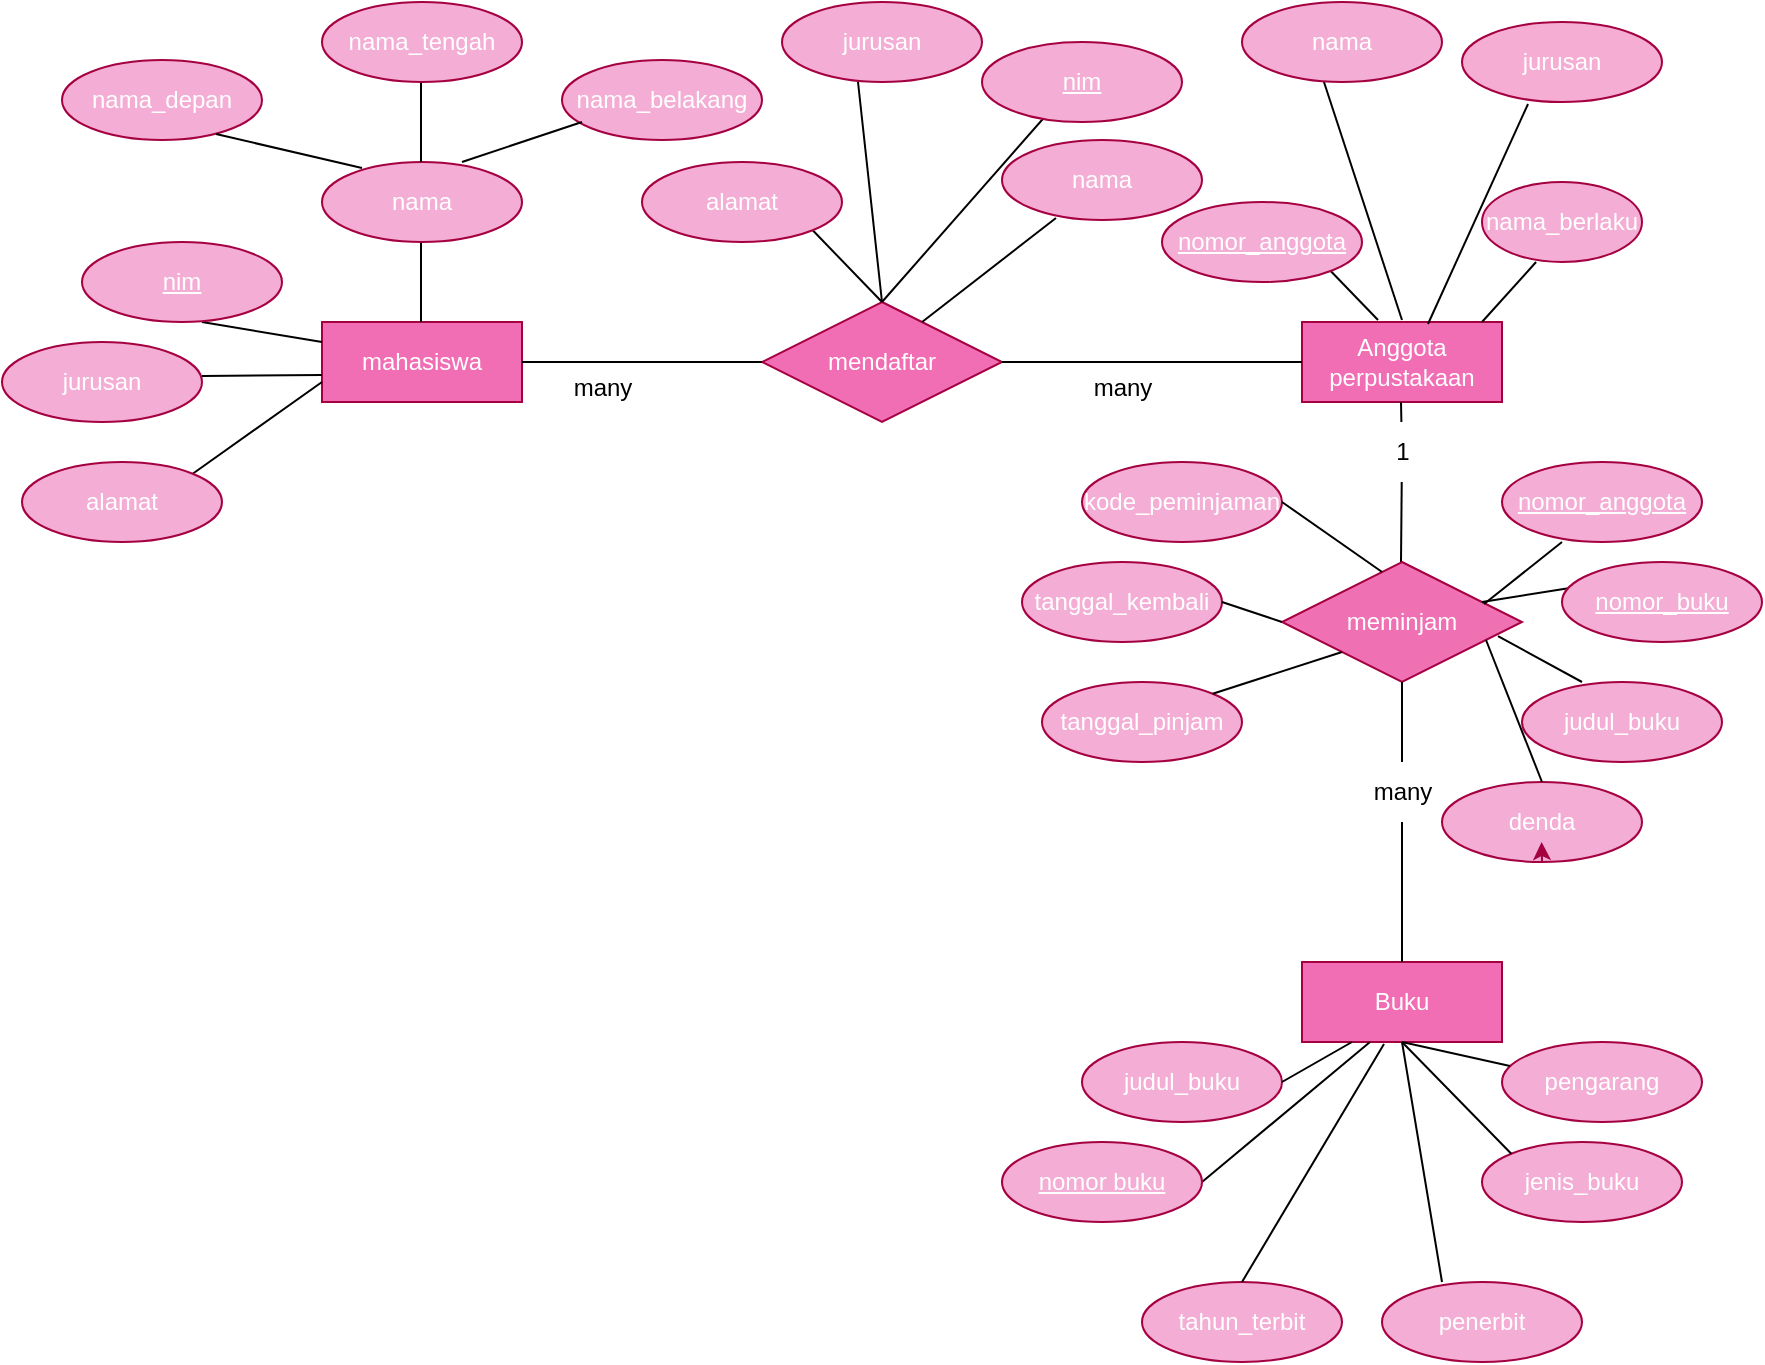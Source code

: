 <mxfile version="24.7.6">
  <diagram name="Page-1" id="p1IJMOlfGwN8YWRcEeqn">
    <mxGraphModel dx="1122" dy="696" grid="1" gridSize="10" guides="1" tooltips="1" connect="1" arrows="1" fold="1" page="1" pageScale="1" pageWidth="850" pageHeight="1100" math="0" shadow="0">
      <root>
        <mxCell id="0" />
        <mxCell id="1" parent="0" />
        <mxCell id="VzsBbT5BrA193cMsDHdI-1" value="mahasiswa" style="whiteSpace=wrap;html=1;align=center;fillColor=#f26eb4;fontColor=#ffffff;strokeColor=#A50040;" vertex="1" parent="1">
          <mxGeometry x="160" y="200" width="100" height="40" as="geometry" />
        </mxCell>
        <mxCell id="VzsBbT5BrA193cMsDHdI-3" value="Anggota perpustakaan" style="whiteSpace=wrap;html=1;align=center;fillColor=#f26eb4;strokeColor=#A50040;fontColor=#ffffff;" vertex="1" parent="1">
          <mxGeometry x="650" y="200" width="100" height="40" as="geometry" />
        </mxCell>
        <mxCell id="VzsBbT5BrA193cMsDHdI-6" value="mendaftar" style="shape=rhombus;perimeter=rhombusPerimeter;whiteSpace=wrap;html=1;align=center;fillColor=#f26eb4;fontColor=#ffffff;strokeColor=#A50040;" vertex="1" parent="1">
          <mxGeometry x="380" y="190" width="120" height="60" as="geometry" />
        </mxCell>
        <mxCell id="VzsBbT5BrA193cMsDHdI-10" value="" style="endArrow=none;html=1;rounded=0;exitX=1;exitY=0.5;exitDx=0;exitDy=0;entryX=0;entryY=0.5;entryDx=0;entryDy=0;" edge="1" parent="1" source="VzsBbT5BrA193cMsDHdI-6" target="VzsBbT5BrA193cMsDHdI-3">
          <mxGeometry relative="1" as="geometry">
            <mxPoint x="450" y="219.5" as="sourcePoint" />
            <mxPoint x="610" y="219.5" as="targetPoint" />
          </mxGeometry>
        </mxCell>
        <mxCell id="VzsBbT5BrA193cMsDHdI-11" value="" style="endArrow=none;html=1;rounded=0;exitX=1;exitY=0.5;exitDx=0;exitDy=0;entryX=0;entryY=0.5;entryDx=0;entryDy=0;" edge="1" parent="1" source="VzsBbT5BrA193cMsDHdI-1" target="VzsBbT5BrA193cMsDHdI-6">
          <mxGeometry relative="1" as="geometry">
            <mxPoint x="220" y="220" as="sourcePoint" />
            <mxPoint x="360" y="220" as="targetPoint" />
          </mxGeometry>
        </mxCell>
        <mxCell id="VzsBbT5BrA193cMsDHdI-12" value="" style="endArrow=none;html=1;rounded=0;" edge="1" parent="1">
          <mxGeometry relative="1" as="geometry">
            <mxPoint x="209.5" y="200" as="sourcePoint" />
            <mxPoint x="209.5" y="160" as="targetPoint" />
          </mxGeometry>
        </mxCell>
        <mxCell id="VzsBbT5BrA193cMsDHdI-13" value="nama" style="ellipse;whiteSpace=wrap;html=1;align=center;fillColor=#f4aed5;strokeColor=#A50040;fontColor=#ffffff;" vertex="1" parent="1">
          <mxGeometry x="160" y="120" width="100" height="40" as="geometry" />
        </mxCell>
        <mxCell id="VzsBbT5BrA193cMsDHdI-15" value="" style="endArrow=none;html=1;rounded=0;" edge="1" parent="1">
          <mxGeometry relative="1" as="geometry">
            <mxPoint x="209.5" y="80" as="sourcePoint" />
            <mxPoint x="209.5" y="120" as="targetPoint" />
            <Array as="points">
              <mxPoint x="209.5" y="110" />
            </Array>
          </mxGeometry>
        </mxCell>
        <mxCell id="VzsBbT5BrA193cMsDHdI-16" value="nama_tengah" style="ellipse;whiteSpace=wrap;html=1;align=center;fillColor=#f4aed5;fontColor=#ffffff;strokeColor=#A50040;" vertex="1" parent="1">
          <mxGeometry x="160" y="40" width="100" height="40" as="geometry" />
        </mxCell>
        <mxCell id="VzsBbT5BrA193cMsDHdI-17" value="nama_belakang" style="ellipse;whiteSpace=wrap;html=1;align=center;fillColor=#f4aed5;fontColor=#ffffff;strokeColor=#A50040;" vertex="1" parent="1">
          <mxGeometry x="280" y="69" width="100" height="40" as="geometry" />
        </mxCell>
        <mxCell id="VzsBbT5BrA193cMsDHdI-18" value="nama_depan" style="ellipse;whiteSpace=wrap;html=1;align=center;fillColor=#f4aed5;fontColor=#ffffff;strokeColor=#A50040;" vertex="1" parent="1">
          <mxGeometry x="30" y="69" width="100" height="40" as="geometry" />
        </mxCell>
        <mxCell id="VzsBbT5BrA193cMsDHdI-19" value="" style="endArrow=none;html=1;rounded=0;" edge="1" parent="1">
          <mxGeometry relative="1" as="geometry">
            <mxPoint x="230" y="120" as="sourcePoint" />
            <mxPoint x="290" y="100" as="targetPoint" />
          </mxGeometry>
        </mxCell>
        <mxCell id="VzsBbT5BrA193cMsDHdI-20" value="" style="endArrow=none;html=1;rounded=0;exitX=0.77;exitY=0.925;exitDx=0;exitDy=0;exitPerimeter=0;" edge="1" parent="1" source="VzsBbT5BrA193cMsDHdI-18">
          <mxGeometry relative="1" as="geometry">
            <mxPoint x="90" y="103" as="sourcePoint" />
            <mxPoint x="180" y="123" as="targetPoint" />
          </mxGeometry>
        </mxCell>
        <mxCell id="VzsBbT5BrA193cMsDHdI-22" value="" style="endArrow=none;html=1;rounded=0;entryX=0;entryY=0.25;entryDx=0;entryDy=0;" edge="1" parent="1" target="VzsBbT5BrA193cMsDHdI-1">
          <mxGeometry relative="1" as="geometry">
            <mxPoint x="100" y="200" as="sourcePoint" />
            <mxPoint x="260" y="200" as="targetPoint" />
          </mxGeometry>
        </mxCell>
        <mxCell id="VzsBbT5BrA193cMsDHdI-23" value="" style="endArrow=none;html=1;rounded=0;" edge="1" parent="1">
          <mxGeometry relative="1" as="geometry">
            <mxPoint x="100" y="227" as="sourcePoint" />
            <mxPoint x="160" y="226.5" as="targetPoint" />
          </mxGeometry>
        </mxCell>
        <mxCell id="VzsBbT5BrA193cMsDHdI-24" value="jurusan" style="ellipse;whiteSpace=wrap;html=1;align=center;fillColor=#f4aed5;strokeColor=#A50040;fontColor=#ffffff;" vertex="1" parent="1">
          <mxGeometry y="210" width="100" height="40" as="geometry" />
        </mxCell>
        <mxCell id="VzsBbT5BrA193cMsDHdI-25" value="" style="endArrow=none;html=1;rounded=0;entryX=0;entryY=0.75;entryDx=0;entryDy=0;exitX=1;exitY=0;exitDx=0;exitDy=0;" edge="1" parent="1" source="VzsBbT5BrA193cMsDHdI-26" target="VzsBbT5BrA193cMsDHdI-1">
          <mxGeometry relative="1" as="geometry">
            <mxPoint x="100" y="270" as="sourcePoint" />
            <mxPoint x="240" y="270" as="targetPoint" />
          </mxGeometry>
        </mxCell>
        <mxCell id="VzsBbT5BrA193cMsDHdI-26" value="alamat" style="ellipse;whiteSpace=wrap;html=1;align=center;fillColor=#f4aed5;strokeColor=#A50040;fontColor=#ffffff;" vertex="1" parent="1">
          <mxGeometry x="10" y="270" width="100" height="40" as="geometry" />
        </mxCell>
        <mxCell id="VzsBbT5BrA193cMsDHdI-27" value="" style="endArrow=none;html=1;rounded=0;exitX=0.5;exitY=0;exitDx=0;exitDy=0;entryX=0.37;entryY=1.025;entryDx=0;entryDy=0;entryPerimeter=0;" edge="1" parent="1" source="VzsBbT5BrA193cMsDHdI-6">
          <mxGeometry relative="1" as="geometry">
            <mxPoint x="425" y="190" as="sourcePoint" />
            <mxPoint x="527" y="91" as="targetPoint" />
          </mxGeometry>
        </mxCell>
        <mxCell id="VzsBbT5BrA193cMsDHdI-31" value="" style="endArrow=none;html=1;rounded=0;entryX=0.5;entryY=0;entryDx=0;entryDy=0;exitX=0.38;exitY=1;exitDx=0;exitDy=0;exitPerimeter=0;" edge="1" parent="1" source="VzsBbT5BrA193cMsDHdI-32" target="VzsBbT5BrA193cMsDHdI-6">
          <mxGeometry relative="1" as="geometry">
            <mxPoint x="410" y="110" as="sourcePoint" />
            <mxPoint x="480" y="260" as="targetPoint" />
          </mxGeometry>
        </mxCell>
        <mxCell id="VzsBbT5BrA193cMsDHdI-32" value="jurusan" style="ellipse;whiteSpace=wrap;html=1;align=center;fillColor=#f4aed5;strokeColor=#A50040;fontColor=#ffffff;" vertex="1" parent="1">
          <mxGeometry x="390" y="40" width="100" height="40" as="geometry" />
        </mxCell>
        <mxCell id="VzsBbT5BrA193cMsDHdI-35" value="nama" style="ellipse;whiteSpace=wrap;html=1;align=center;fillColor=#f4aed5;strokeColor=#A50040;fontColor=#ffffff;" vertex="1" parent="1">
          <mxGeometry x="500" y="109" width="100" height="40" as="geometry" />
        </mxCell>
        <mxCell id="VzsBbT5BrA193cMsDHdI-36" value="" style="endArrow=none;html=1;rounded=0;entryX=0.5;entryY=0;entryDx=0;entryDy=0;exitX=1;exitY=1;exitDx=0;exitDy=0;" edge="1" parent="1" source="VzsBbT5BrA193cMsDHdI-37" target="VzsBbT5BrA193cMsDHdI-6">
          <mxGeometry relative="1" as="geometry">
            <mxPoint x="380" y="150" as="sourcePoint" />
            <mxPoint x="530" y="190" as="targetPoint" />
          </mxGeometry>
        </mxCell>
        <mxCell id="VzsBbT5BrA193cMsDHdI-37" value="alamat" style="ellipse;whiteSpace=wrap;html=1;align=center;fillColor=#f4aed5;strokeColor=#A50040;fontColor=#ffffff;" vertex="1" parent="1">
          <mxGeometry x="320" y="120" width="100" height="40" as="geometry" />
        </mxCell>
        <mxCell id="VzsBbT5BrA193cMsDHdI-38" value="" style="endArrow=none;html=1;rounded=0;entryX=0.5;entryY=1;entryDx=0;entryDy=0;" edge="1" parent="1">
          <mxGeometry relative="1" as="geometry">
            <mxPoint x="713" y="201" as="sourcePoint" />
            <mxPoint x="763" y="91" as="targetPoint" />
          </mxGeometry>
        </mxCell>
        <mxCell id="VzsBbT5BrA193cMsDHdI-39" value="jurusan" style="ellipse;whiteSpace=wrap;html=1;align=center;fillColor=#f5add3;strokeColor=#A50040;fontColor=#ffffff;" vertex="1" parent="1">
          <mxGeometry x="730" y="50" width="100" height="40" as="geometry" />
        </mxCell>
        <mxCell id="VzsBbT5BrA193cMsDHdI-40" value="" style="endArrow=none;html=1;rounded=0;exitX=0.4;exitY=0.925;exitDx=0;exitDy=0;exitPerimeter=0;" edge="1" parent="1" source="VzsBbT5BrA193cMsDHdI-41">
          <mxGeometry relative="1" as="geometry">
            <mxPoint x="660" y="80" as="sourcePoint" />
            <mxPoint x="700" y="199" as="targetPoint" />
          </mxGeometry>
        </mxCell>
        <mxCell id="VzsBbT5BrA193cMsDHdI-41" value="nama" style="ellipse;whiteSpace=wrap;html=1;align=center;fillColor=#f4aed5;fontColor=#ffffff;strokeColor=#A50040;" vertex="1" parent="1">
          <mxGeometry x="620" y="40" width="100" height="40" as="geometry" />
        </mxCell>
        <mxCell id="VzsBbT5BrA193cMsDHdI-42" value="" style="endArrow=none;html=1;rounded=0;entryX=0.338;entryY=1;entryDx=0;entryDy=0;entryPerimeter=0;" edge="1" parent="1" target="VzsBbT5BrA193cMsDHdI-43">
          <mxGeometry relative="1" as="geometry">
            <mxPoint x="740" y="200" as="sourcePoint" />
            <mxPoint x="795" y="162" as="targetPoint" />
          </mxGeometry>
        </mxCell>
        <mxCell id="VzsBbT5BrA193cMsDHdI-43" value="nama_berlaku" style="ellipse;whiteSpace=wrap;html=1;align=center;fillColor=#f4aed5;fontColor=#ffffff;strokeColor=#A50040;" vertex="1" parent="1">
          <mxGeometry x="740" y="130" width="80" height="40" as="geometry" />
        </mxCell>
        <mxCell id="VzsBbT5BrA193cMsDHdI-44" value="" style="endArrow=none;html=1;rounded=0;entryX=0.38;entryY=-0.025;entryDx=0;entryDy=0;entryPerimeter=0;" edge="1" parent="1" target="VzsBbT5BrA193cMsDHdI-3">
          <mxGeometry relative="1" as="geometry">
            <mxPoint x="660" y="170" as="sourcePoint" />
            <mxPoint x="840" y="200" as="targetPoint" />
          </mxGeometry>
        </mxCell>
        <mxCell id="VzsBbT5BrA193cMsDHdI-46" value="" style="endArrow=none;html=1;rounded=0;" edge="1" parent="1" source="VzsBbT5BrA193cMsDHdI-89">
          <mxGeometry relative="1" as="geometry">
            <mxPoint x="699.5" y="240" as="sourcePoint" />
            <mxPoint x="699.5" y="320" as="targetPoint" />
          </mxGeometry>
        </mxCell>
        <mxCell id="VzsBbT5BrA193cMsDHdI-47" value="meminjam" style="shape=rhombus;perimeter=rhombusPerimeter;whiteSpace=wrap;html=1;align=center;fillColor=#f070b4;fontColor=#ffffff;strokeColor=#A50040;" vertex="1" parent="1">
          <mxGeometry x="640" y="320" width="120" height="60" as="geometry" />
        </mxCell>
        <mxCell id="VzsBbT5BrA193cMsDHdI-48" value="" style="endArrow=none;html=1;rounded=0;entryX=0.27;entryY=0.975;entryDx=0;entryDy=0;entryPerimeter=0;exitX=0.667;exitY=0.167;exitDx=0;exitDy=0;exitPerimeter=0;" edge="1" parent="1" source="VzsBbT5BrA193cMsDHdI-6" target="VzsBbT5BrA193cMsDHdI-35">
          <mxGeometry relative="1" as="geometry">
            <mxPoint x="470" y="200" as="sourcePoint" />
            <mxPoint x="630" y="200" as="targetPoint" />
          </mxGeometry>
        </mxCell>
        <mxCell id="VzsBbT5BrA193cMsDHdI-53" value="judul_buku" style="ellipse;whiteSpace=wrap;html=1;align=center;fillColor=#f4aed5;strokeColor=#A50040;fontColor=#ffffff;" vertex="1" parent="1">
          <mxGeometry x="760" y="380" width="100" height="40" as="geometry" />
        </mxCell>
        <mxCell id="VzsBbT5BrA193cMsDHdI-54" value="denda" style="ellipse;whiteSpace=wrap;html=1;align=center;fillColor=#f4aed5;strokeColor=#A50040;fontColor=#ffffff;" vertex="1" parent="1">
          <mxGeometry x="720" y="430" width="100" height="40" as="geometry" />
        </mxCell>
        <mxCell id="VzsBbT5BrA193cMsDHdI-55" value="kode_peminjaman" style="ellipse;whiteSpace=wrap;html=1;align=center;fillColor=#f4aed5;strokeColor=#A50040;fontColor=#ffffff;" vertex="1" parent="1">
          <mxGeometry x="540" y="270" width="100" height="40" as="geometry" />
        </mxCell>
        <mxCell id="VzsBbT5BrA193cMsDHdI-56" value="tanggal_kembali" style="ellipse;whiteSpace=wrap;html=1;align=center;fillColor=#f4aed5;strokeColor=#A50040;fontColor=#ffffff;" vertex="1" parent="1">
          <mxGeometry x="510" y="320" width="100" height="40" as="geometry" />
        </mxCell>
        <mxCell id="VzsBbT5BrA193cMsDHdI-57" value="tanggal_pinjam" style="ellipse;whiteSpace=wrap;html=1;align=center;fillColor=#f4aed5;strokeColor=#A50040;fontColor=#ffffff;" vertex="1" parent="1">
          <mxGeometry x="520" y="380" width="100" height="40" as="geometry" />
        </mxCell>
        <mxCell id="VzsBbT5BrA193cMsDHdI-58" value="" style="endArrow=none;html=1;rounded=0;entryX=0.5;entryY=1;entryDx=0;entryDy=0;exitX=0.842;exitY=0.35;exitDx=0;exitDy=0;exitPerimeter=0;" edge="1" parent="1" source="VzsBbT5BrA193cMsDHdI-47">
          <mxGeometry relative="1" as="geometry">
            <mxPoint x="741" y="338" as="sourcePoint" />
            <mxPoint x="780" y="310" as="targetPoint" />
          </mxGeometry>
        </mxCell>
        <mxCell id="VzsBbT5BrA193cMsDHdI-59" value="" style="endArrow=none;html=1;rounded=0;entryX=0.04;entryY=0.325;entryDx=0;entryDy=0;entryPerimeter=0;" edge="1" parent="1" target="VzsBbT5BrA193cMsDHdI-82">
          <mxGeometry relative="1" as="geometry">
            <mxPoint x="740" y="340" as="sourcePoint" />
            <mxPoint x="770" y="340" as="targetPoint" />
          </mxGeometry>
        </mxCell>
        <mxCell id="VzsBbT5BrA193cMsDHdI-60" value="" style="endArrow=none;html=1;rounded=0;entryX=0.3;entryY=0;entryDx=0;entryDy=0;entryPerimeter=0;exitX=0.9;exitY=0.617;exitDx=0;exitDy=0;exitPerimeter=0;" edge="1" parent="1" source="VzsBbT5BrA193cMsDHdI-47" target="VzsBbT5BrA193cMsDHdI-53">
          <mxGeometry relative="1" as="geometry">
            <mxPoint x="750" y="350" as="sourcePoint" />
            <mxPoint x="910" y="350" as="targetPoint" />
          </mxGeometry>
        </mxCell>
        <mxCell id="VzsBbT5BrA193cMsDHdI-61" value="" style="endArrow=none;html=1;rounded=0;entryX=0.5;entryY=0;entryDx=0;entryDy=0;exitX=0.85;exitY=0.65;exitDx=0;exitDy=0;exitPerimeter=0;" edge="1" parent="1" source="VzsBbT5BrA193cMsDHdI-47" target="VzsBbT5BrA193cMsDHdI-54">
          <mxGeometry relative="1" as="geometry">
            <mxPoint x="750" y="360" as="sourcePoint" />
            <mxPoint x="890" y="370" as="targetPoint" />
          </mxGeometry>
        </mxCell>
        <mxCell id="VzsBbT5BrA193cMsDHdI-62" value="" style="endArrow=none;html=1;rounded=0;entryX=0;entryY=1;entryDx=0;entryDy=0;exitX=1;exitY=0;exitDx=0;exitDy=0;" edge="1" parent="1" source="VzsBbT5BrA193cMsDHdI-57" target="VzsBbT5BrA193cMsDHdI-47">
          <mxGeometry relative="1" as="geometry">
            <mxPoint x="610" y="390" as="sourcePoint" />
            <mxPoint x="770" y="390" as="targetPoint" />
          </mxGeometry>
        </mxCell>
        <mxCell id="VzsBbT5BrA193cMsDHdI-63" value="" style="endArrow=none;html=1;rounded=0;entryX=0;entryY=0.5;entryDx=0;entryDy=0;" edge="1" parent="1" target="VzsBbT5BrA193cMsDHdI-47">
          <mxGeometry relative="1" as="geometry">
            <mxPoint x="610" y="340" as="sourcePoint" />
            <mxPoint x="770" y="340" as="targetPoint" />
          </mxGeometry>
        </mxCell>
        <mxCell id="VzsBbT5BrA193cMsDHdI-64" value="" style="endArrow=none;html=1;rounded=0;entryX=0.417;entryY=0.117;entryDx=0;entryDy=0;entryPerimeter=0;exitX=1;exitY=0.5;exitDx=0;exitDy=0;exitPerimeter=0;" edge="1" parent="1" source="VzsBbT5BrA193cMsDHdI-55">
          <mxGeometry relative="1" as="geometry">
            <mxPoint x="642" y="295" as="sourcePoint" />
            <mxPoint x="690.04" y="325.02" as="targetPoint" />
          </mxGeometry>
        </mxCell>
        <mxCell id="VzsBbT5BrA193cMsDHdI-65" value="" style="endArrow=none;html=1;rounded=0;entryX=0.5;entryY=1;entryDx=0;entryDy=0;" edge="1" parent="1" source="VzsBbT5BrA193cMsDHdI-91" target="VzsBbT5BrA193cMsDHdI-47">
          <mxGeometry relative="1" as="geometry">
            <mxPoint x="700" y="520" as="sourcePoint" />
            <mxPoint x="760" y="510" as="targetPoint" />
          </mxGeometry>
        </mxCell>
        <mxCell id="VzsBbT5BrA193cMsDHdI-66" value="Buku" style="whiteSpace=wrap;html=1;align=center;fillColor=#f26eb4;strokeColor=#A50040;fontColor=#ffffff;" vertex="1" parent="1">
          <mxGeometry x="650" y="520" width="100" height="40" as="geometry" />
        </mxCell>
        <mxCell id="VzsBbT5BrA193cMsDHdI-67" value="pengarang" style="ellipse;whiteSpace=wrap;html=1;align=center;fillColor=#f4aed5;fontColor=#ffffff;strokeColor=#A50040;" vertex="1" parent="1">
          <mxGeometry x="750" y="560" width="100" height="40" as="geometry" />
        </mxCell>
        <mxCell id="VzsBbT5BrA193cMsDHdI-68" value="judul_buku" style="ellipse;whiteSpace=wrap;html=1;align=center;fillColor=#f4aed5;fontColor=#ffffff;strokeColor=#A50040;" vertex="1" parent="1">
          <mxGeometry x="540" y="560" width="100" height="40" as="geometry" />
        </mxCell>
        <mxCell id="VzsBbT5BrA193cMsDHdI-69" value="jenis_buku" style="ellipse;whiteSpace=wrap;html=1;align=center;fillColor=#f4aed5;fontColor=#ffffff;strokeColor=#A50040;" vertex="1" parent="1">
          <mxGeometry x="740" y="610" width="100" height="40" as="geometry" />
        </mxCell>
        <mxCell id="VzsBbT5BrA193cMsDHdI-70" value="penerbit" style="ellipse;whiteSpace=wrap;html=1;align=center;fillColor=#f4aed5;fontColor=#ffffff;strokeColor=#A50040;" vertex="1" parent="1">
          <mxGeometry x="690" y="680" width="100" height="40" as="geometry" />
        </mxCell>
        <mxCell id="VzsBbT5BrA193cMsDHdI-71" value="tahun_terbit" style="ellipse;whiteSpace=wrap;html=1;align=center;fillColor=#f4aed5;fontColor=#ffffff;strokeColor=#A50040;" vertex="1" parent="1">
          <mxGeometry x="570" y="680" width="100" height="40" as="geometry" />
        </mxCell>
        <mxCell id="VzsBbT5BrA193cMsDHdI-73" value="" style="endArrow=none;html=1;rounded=0;entryX=0.25;entryY=1;entryDx=0;entryDy=0;" edge="1" parent="1" target="VzsBbT5BrA193cMsDHdI-66">
          <mxGeometry relative="1" as="geometry">
            <mxPoint x="640" y="580" as="sourcePoint" />
            <mxPoint x="800" y="580" as="targetPoint" />
          </mxGeometry>
        </mxCell>
        <mxCell id="VzsBbT5BrA193cMsDHdI-74" value="" style="endArrow=none;html=1;rounded=0;entryX=0.04;entryY=0.3;entryDx=0;entryDy=0;entryPerimeter=0;" edge="1" parent="1" target="VzsBbT5BrA193cMsDHdI-67">
          <mxGeometry relative="1" as="geometry">
            <mxPoint x="700" y="560" as="sourcePoint" />
            <mxPoint x="860" y="560" as="targetPoint" />
          </mxGeometry>
        </mxCell>
        <mxCell id="VzsBbT5BrA193cMsDHdI-75" value="" style="endArrow=none;html=1;rounded=0;entryX=0.34;entryY=1;entryDx=0;entryDy=0;entryPerimeter=0;" edge="1" parent="1" target="VzsBbT5BrA193cMsDHdI-66">
          <mxGeometry relative="1" as="geometry">
            <mxPoint x="600" y="630" as="sourcePoint" />
            <mxPoint x="760" y="630" as="targetPoint" />
          </mxGeometry>
        </mxCell>
        <mxCell id="VzsBbT5BrA193cMsDHdI-76" value="" style="endArrow=none;html=1;rounded=0;entryX=0.41;entryY=1.025;entryDx=0;entryDy=0;entryPerimeter=0;" edge="1" parent="1" target="VzsBbT5BrA193cMsDHdI-66">
          <mxGeometry relative="1" as="geometry">
            <mxPoint x="620" y="680" as="sourcePoint" />
            <mxPoint x="780" y="680" as="targetPoint" />
          </mxGeometry>
        </mxCell>
        <mxCell id="VzsBbT5BrA193cMsDHdI-77" value="" style="endArrow=none;html=1;rounded=0;" edge="1" parent="1">
          <mxGeometry relative="1" as="geometry">
            <mxPoint x="720" y="680" as="sourcePoint" />
            <mxPoint x="700" y="560" as="targetPoint" />
          </mxGeometry>
        </mxCell>
        <mxCell id="VzsBbT5BrA193cMsDHdI-78" value="" style="endArrow=none;html=1;rounded=0;entryX=0;entryY=0;entryDx=0;entryDy=0;" edge="1" parent="1" target="VzsBbT5BrA193cMsDHdI-69">
          <mxGeometry relative="1" as="geometry">
            <mxPoint x="700" y="560" as="sourcePoint" />
            <mxPoint x="860" y="560" as="targetPoint" />
          </mxGeometry>
        </mxCell>
        <mxCell id="VzsBbT5BrA193cMsDHdI-79" value="nomor buku" style="ellipse;whiteSpace=wrap;html=1;align=center;fontStyle=4;fillColor=#f4aed5;fontColor=#ffffff;strokeColor=#A50040;" vertex="1" parent="1">
          <mxGeometry x="500" y="610" width="100" height="40" as="geometry" />
        </mxCell>
        <mxCell id="VzsBbT5BrA193cMsDHdI-82" value="nomor_buku" style="ellipse;whiteSpace=wrap;html=1;align=center;fontStyle=4;fillColor=#f4aed5;strokeColor=#A50040;fontColor=#ffffff;" vertex="1" parent="1">
          <mxGeometry x="780" y="320" width="100" height="40" as="geometry" />
        </mxCell>
        <mxCell id="VzsBbT5BrA193cMsDHdI-83" value="nomor_anggota" style="ellipse;whiteSpace=wrap;html=1;align=center;fontStyle=4;fillColor=#f4aed5;strokeColor=#A50040;fontColor=#ffffff;" vertex="1" parent="1">
          <mxGeometry x="750" y="270" width="100" height="40" as="geometry" />
        </mxCell>
        <mxCell id="VzsBbT5BrA193cMsDHdI-84" value="nomor_anggota" style="ellipse;whiteSpace=wrap;html=1;align=center;fontStyle=4;fillColor=#f4aed5;fontColor=#ffffff;strokeColor=#A50040;" vertex="1" parent="1">
          <mxGeometry x="580" y="140" width="100" height="40" as="geometry" />
        </mxCell>
        <mxCell id="VzsBbT5BrA193cMsDHdI-85" value="nim" style="ellipse;whiteSpace=wrap;html=1;align=center;fontStyle=4;fillColor=#f4aed5;strokeColor=#A50040;fontColor=#ffffff;" vertex="1" parent="1">
          <mxGeometry x="490" y="60" width="100" height="40" as="geometry" />
        </mxCell>
        <mxCell id="VzsBbT5BrA193cMsDHdI-86" value="nim" style="ellipse;whiteSpace=wrap;html=1;align=center;fontStyle=4;fillColor=#f4aed5;strokeColor=#A50040;fontColor=#ffffff;" vertex="1" parent="1">
          <mxGeometry x="40" y="160" width="100" height="40" as="geometry" />
        </mxCell>
        <mxCell id="VzsBbT5BrA193cMsDHdI-87" value="many" style="text;html=1;align=center;verticalAlign=middle;resizable=0;points=[];autosize=1;strokeColor=none;fillColor=none;" vertex="1" parent="1">
          <mxGeometry x="275" y="218" width="50" height="30" as="geometry" />
        </mxCell>
        <mxCell id="VzsBbT5BrA193cMsDHdI-88" value="many" style="text;html=1;align=center;verticalAlign=middle;resizable=0;points=[];autosize=1;strokeColor=none;fillColor=none;" vertex="1" parent="1">
          <mxGeometry x="535" y="218" width="50" height="30" as="geometry" />
        </mxCell>
        <mxCell id="VzsBbT5BrA193cMsDHdI-90" value="" style="endArrow=none;html=1;rounded=0;" edge="1" parent="1" target="VzsBbT5BrA193cMsDHdI-89">
          <mxGeometry relative="1" as="geometry">
            <mxPoint x="699.5" y="240" as="sourcePoint" />
            <mxPoint x="699.5" y="320" as="targetPoint" />
          </mxGeometry>
        </mxCell>
        <mxCell id="VzsBbT5BrA193cMsDHdI-89" value="1" style="text;html=1;align=center;verticalAlign=middle;resizable=0;points=[];autosize=1;strokeColor=none;fillColor=none;" vertex="1" parent="1">
          <mxGeometry x="685" y="250" width="30" height="30" as="geometry" />
        </mxCell>
        <mxCell id="VzsBbT5BrA193cMsDHdI-92" value="" style="endArrow=none;html=1;rounded=0;entryX=0.5;entryY=1;entryDx=0;entryDy=0;" edge="1" parent="1" target="VzsBbT5BrA193cMsDHdI-91">
          <mxGeometry relative="1" as="geometry">
            <mxPoint x="700" y="520" as="sourcePoint" />
            <mxPoint x="700" y="380" as="targetPoint" />
          </mxGeometry>
        </mxCell>
        <mxCell id="VzsBbT5BrA193cMsDHdI-91" value="many" style="text;html=1;align=center;verticalAlign=middle;resizable=0;points=[];autosize=1;strokeColor=none;fillColor=none;" vertex="1" parent="1">
          <mxGeometry x="675" y="420" width="50" height="30" as="geometry" />
        </mxCell>
        <mxCell id="VzsBbT5BrA193cMsDHdI-93" style="edgeStyle=orthogonalEdgeStyle;rounded=0;orthogonalLoop=1;jettySize=auto;html=1;exitX=0.5;exitY=1;exitDx=0;exitDy=0;entryX=0.498;entryY=0.75;entryDx=0;entryDy=0;entryPerimeter=0;fillColor=#d80073;strokeColor=#A50040;" edge="1" parent="1" source="VzsBbT5BrA193cMsDHdI-54" target="VzsBbT5BrA193cMsDHdI-54">
          <mxGeometry relative="1" as="geometry" />
        </mxCell>
      </root>
    </mxGraphModel>
  </diagram>
</mxfile>
